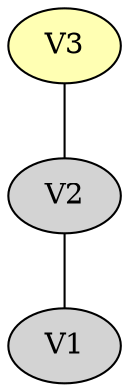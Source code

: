 graph colored {
node [style=filled colorscheme="set312"];
V2--V1;
V3--V2;
V3[fillcolor="1"];
V3[fillcolor="2"];
}